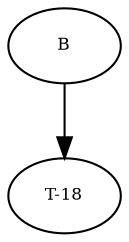 digraph RGL__DirectedAdjacencyGraph {
    B [
        fontsize = 8,
        label = B
    ]

    "T-18" [
        fontsize = 8,
        label = "T-18"
    ]

    B -> "T-18" [
        fontsize = 8
    ]
}
